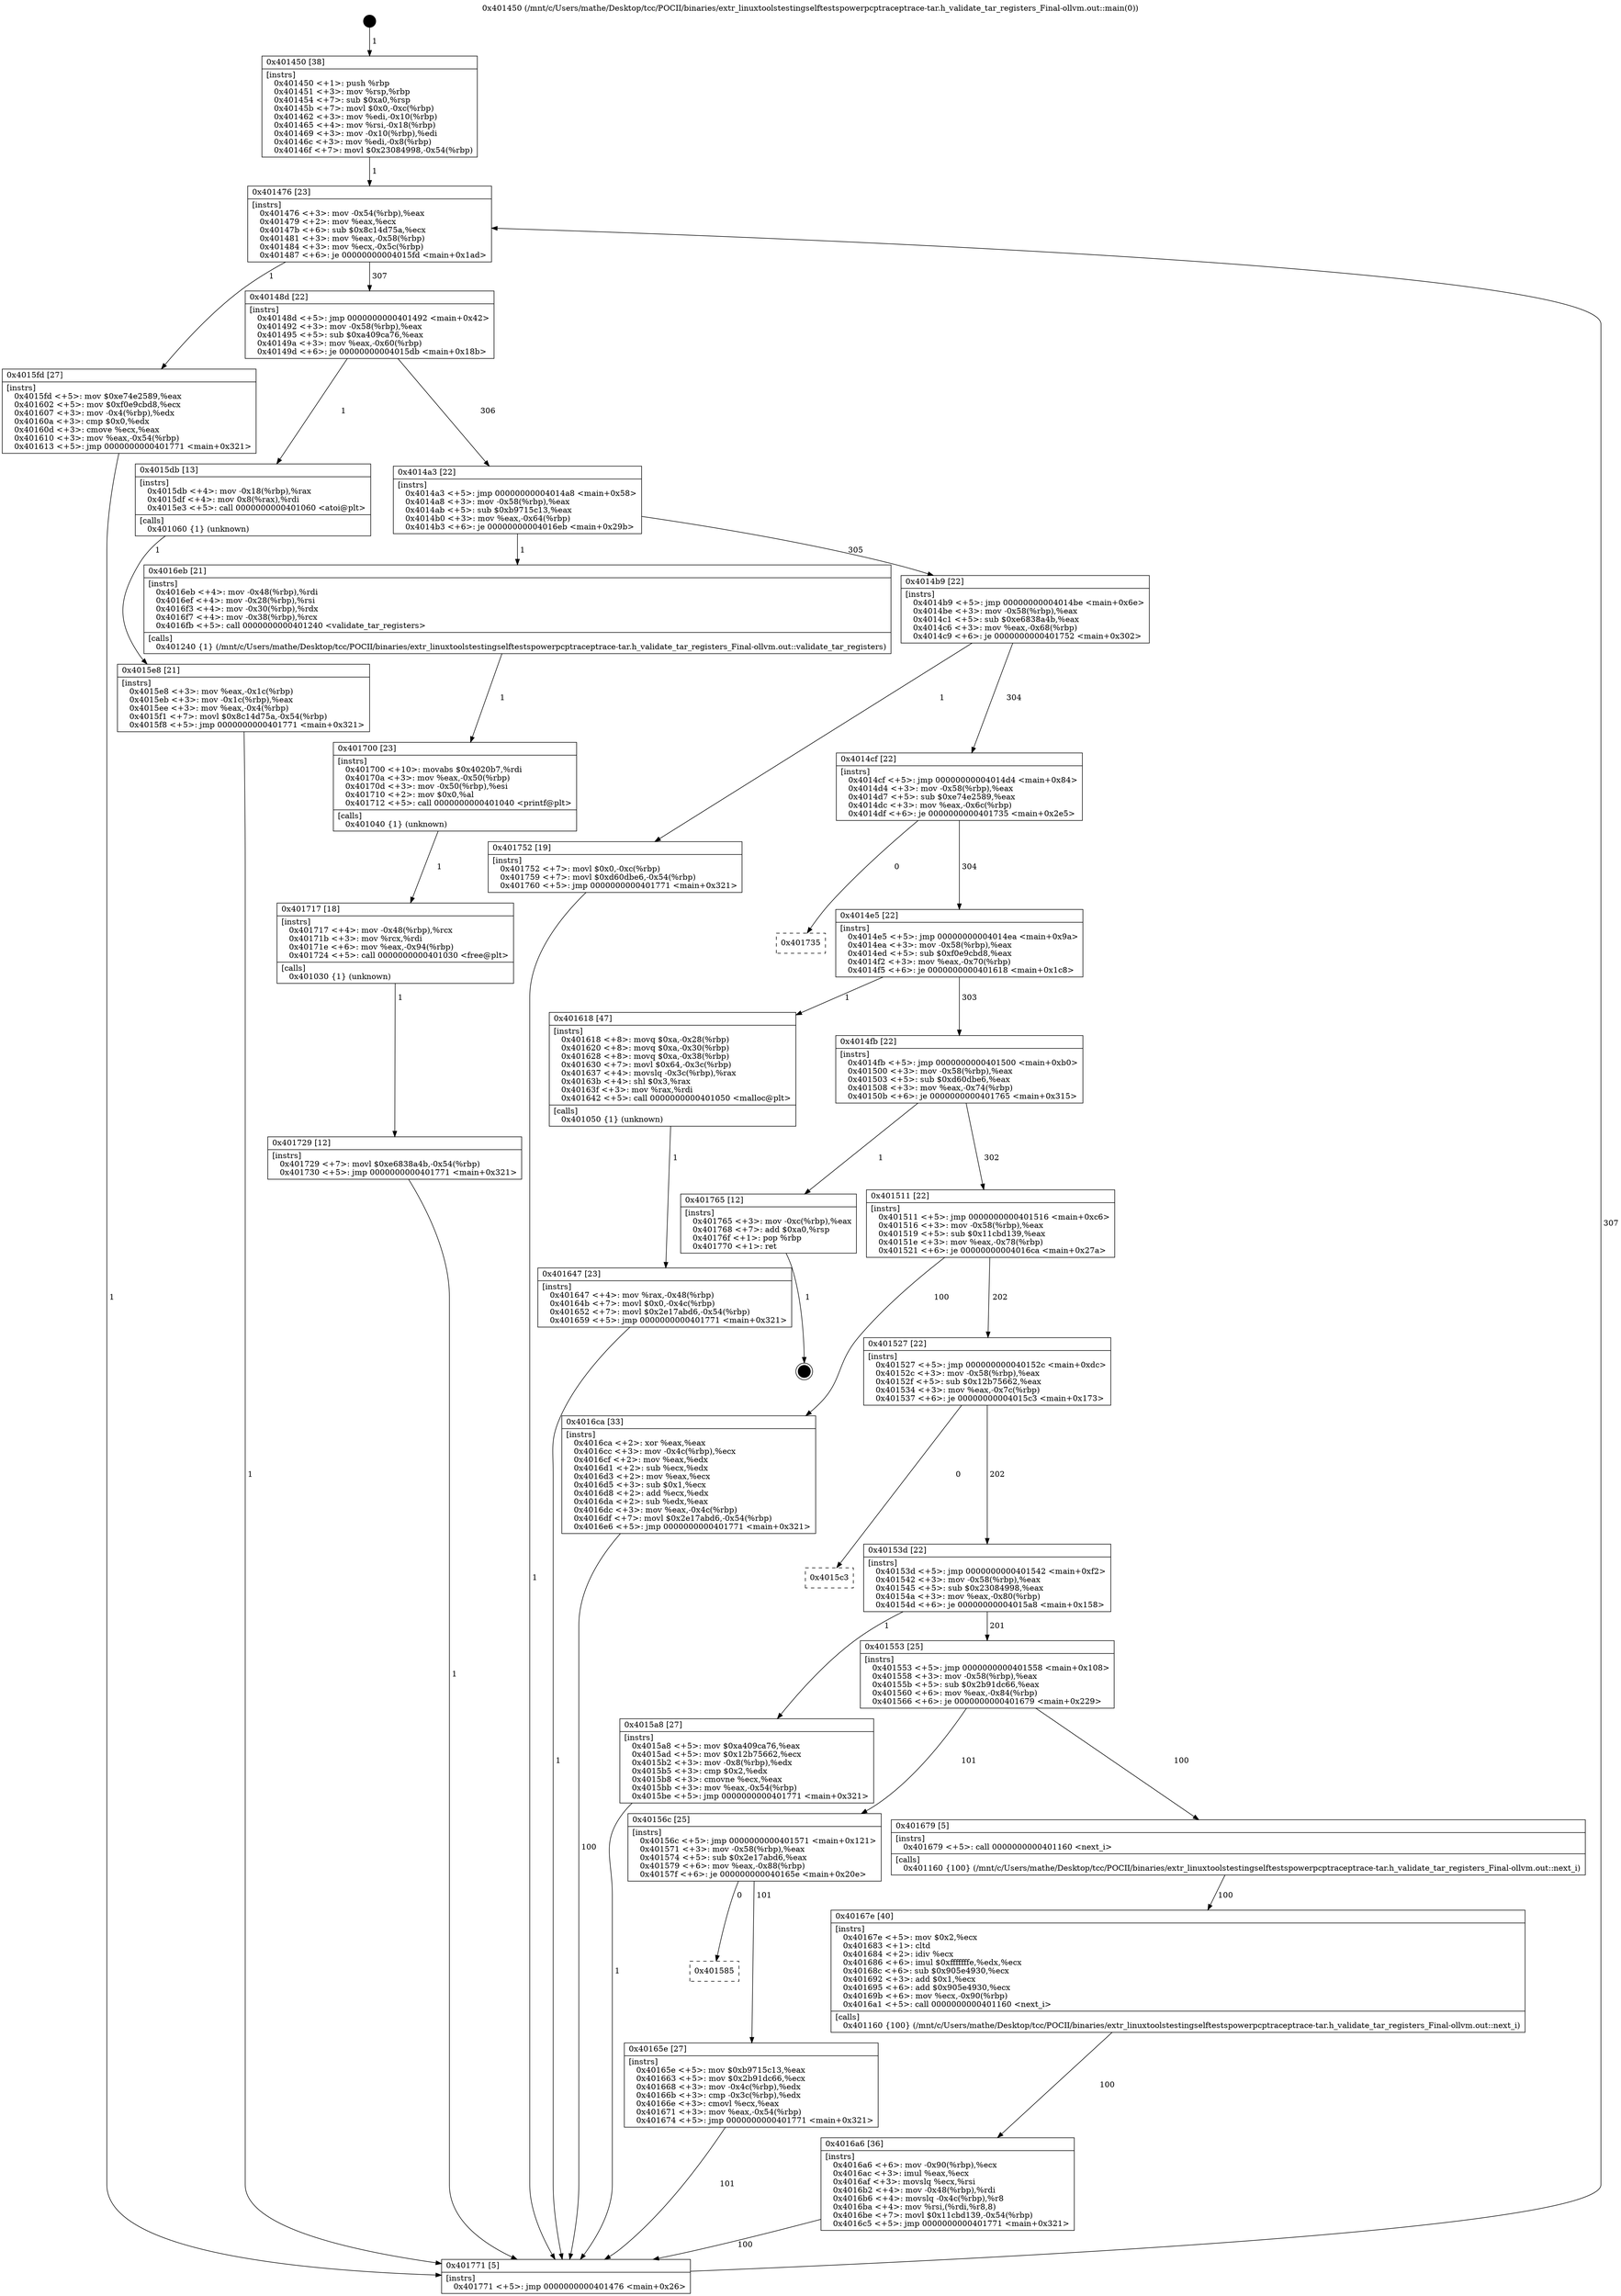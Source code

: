 digraph "0x401450" {
  label = "0x401450 (/mnt/c/Users/mathe/Desktop/tcc/POCII/binaries/extr_linuxtoolstestingselftestspowerpcptraceptrace-tar.h_validate_tar_registers_Final-ollvm.out::main(0))"
  labelloc = "t"
  node[shape=record]

  Entry [label="",width=0.3,height=0.3,shape=circle,fillcolor=black,style=filled]
  "0x401476" [label="{
     0x401476 [23]\l
     | [instrs]\l
     &nbsp;&nbsp;0x401476 \<+3\>: mov -0x54(%rbp),%eax\l
     &nbsp;&nbsp;0x401479 \<+2\>: mov %eax,%ecx\l
     &nbsp;&nbsp;0x40147b \<+6\>: sub $0x8c14d75a,%ecx\l
     &nbsp;&nbsp;0x401481 \<+3\>: mov %eax,-0x58(%rbp)\l
     &nbsp;&nbsp;0x401484 \<+3\>: mov %ecx,-0x5c(%rbp)\l
     &nbsp;&nbsp;0x401487 \<+6\>: je 00000000004015fd \<main+0x1ad\>\l
  }"]
  "0x4015fd" [label="{
     0x4015fd [27]\l
     | [instrs]\l
     &nbsp;&nbsp;0x4015fd \<+5\>: mov $0xe74e2589,%eax\l
     &nbsp;&nbsp;0x401602 \<+5\>: mov $0xf0e9cbd8,%ecx\l
     &nbsp;&nbsp;0x401607 \<+3\>: mov -0x4(%rbp),%edx\l
     &nbsp;&nbsp;0x40160a \<+3\>: cmp $0x0,%edx\l
     &nbsp;&nbsp;0x40160d \<+3\>: cmove %ecx,%eax\l
     &nbsp;&nbsp;0x401610 \<+3\>: mov %eax,-0x54(%rbp)\l
     &nbsp;&nbsp;0x401613 \<+5\>: jmp 0000000000401771 \<main+0x321\>\l
  }"]
  "0x40148d" [label="{
     0x40148d [22]\l
     | [instrs]\l
     &nbsp;&nbsp;0x40148d \<+5\>: jmp 0000000000401492 \<main+0x42\>\l
     &nbsp;&nbsp;0x401492 \<+3\>: mov -0x58(%rbp),%eax\l
     &nbsp;&nbsp;0x401495 \<+5\>: sub $0xa409ca76,%eax\l
     &nbsp;&nbsp;0x40149a \<+3\>: mov %eax,-0x60(%rbp)\l
     &nbsp;&nbsp;0x40149d \<+6\>: je 00000000004015db \<main+0x18b\>\l
  }"]
  Exit [label="",width=0.3,height=0.3,shape=circle,fillcolor=black,style=filled,peripheries=2]
  "0x4015db" [label="{
     0x4015db [13]\l
     | [instrs]\l
     &nbsp;&nbsp;0x4015db \<+4\>: mov -0x18(%rbp),%rax\l
     &nbsp;&nbsp;0x4015df \<+4\>: mov 0x8(%rax),%rdi\l
     &nbsp;&nbsp;0x4015e3 \<+5\>: call 0000000000401060 \<atoi@plt\>\l
     | [calls]\l
     &nbsp;&nbsp;0x401060 \{1\} (unknown)\l
  }"]
  "0x4014a3" [label="{
     0x4014a3 [22]\l
     | [instrs]\l
     &nbsp;&nbsp;0x4014a3 \<+5\>: jmp 00000000004014a8 \<main+0x58\>\l
     &nbsp;&nbsp;0x4014a8 \<+3\>: mov -0x58(%rbp),%eax\l
     &nbsp;&nbsp;0x4014ab \<+5\>: sub $0xb9715c13,%eax\l
     &nbsp;&nbsp;0x4014b0 \<+3\>: mov %eax,-0x64(%rbp)\l
     &nbsp;&nbsp;0x4014b3 \<+6\>: je 00000000004016eb \<main+0x29b\>\l
  }"]
  "0x401729" [label="{
     0x401729 [12]\l
     | [instrs]\l
     &nbsp;&nbsp;0x401729 \<+7\>: movl $0xe6838a4b,-0x54(%rbp)\l
     &nbsp;&nbsp;0x401730 \<+5\>: jmp 0000000000401771 \<main+0x321\>\l
  }"]
  "0x4016eb" [label="{
     0x4016eb [21]\l
     | [instrs]\l
     &nbsp;&nbsp;0x4016eb \<+4\>: mov -0x48(%rbp),%rdi\l
     &nbsp;&nbsp;0x4016ef \<+4\>: mov -0x28(%rbp),%rsi\l
     &nbsp;&nbsp;0x4016f3 \<+4\>: mov -0x30(%rbp),%rdx\l
     &nbsp;&nbsp;0x4016f7 \<+4\>: mov -0x38(%rbp),%rcx\l
     &nbsp;&nbsp;0x4016fb \<+5\>: call 0000000000401240 \<validate_tar_registers\>\l
     | [calls]\l
     &nbsp;&nbsp;0x401240 \{1\} (/mnt/c/Users/mathe/Desktop/tcc/POCII/binaries/extr_linuxtoolstestingselftestspowerpcptraceptrace-tar.h_validate_tar_registers_Final-ollvm.out::validate_tar_registers)\l
  }"]
  "0x4014b9" [label="{
     0x4014b9 [22]\l
     | [instrs]\l
     &nbsp;&nbsp;0x4014b9 \<+5\>: jmp 00000000004014be \<main+0x6e\>\l
     &nbsp;&nbsp;0x4014be \<+3\>: mov -0x58(%rbp),%eax\l
     &nbsp;&nbsp;0x4014c1 \<+5\>: sub $0xe6838a4b,%eax\l
     &nbsp;&nbsp;0x4014c6 \<+3\>: mov %eax,-0x68(%rbp)\l
     &nbsp;&nbsp;0x4014c9 \<+6\>: je 0000000000401752 \<main+0x302\>\l
  }"]
  "0x401717" [label="{
     0x401717 [18]\l
     | [instrs]\l
     &nbsp;&nbsp;0x401717 \<+4\>: mov -0x48(%rbp),%rcx\l
     &nbsp;&nbsp;0x40171b \<+3\>: mov %rcx,%rdi\l
     &nbsp;&nbsp;0x40171e \<+6\>: mov %eax,-0x94(%rbp)\l
     &nbsp;&nbsp;0x401724 \<+5\>: call 0000000000401030 \<free@plt\>\l
     | [calls]\l
     &nbsp;&nbsp;0x401030 \{1\} (unknown)\l
  }"]
  "0x401752" [label="{
     0x401752 [19]\l
     | [instrs]\l
     &nbsp;&nbsp;0x401752 \<+7\>: movl $0x0,-0xc(%rbp)\l
     &nbsp;&nbsp;0x401759 \<+7\>: movl $0xd60dbe6,-0x54(%rbp)\l
     &nbsp;&nbsp;0x401760 \<+5\>: jmp 0000000000401771 \<main+0x321\>\l
  }"]
  "0x4014cf" [label="{
     0x4014cf [22]\l
     | [instrs]\l
     &nbsp;&nbsp;0x4014cf \<+5\>: jmp 00000000004014d4 \<main+0x84\>\l
     &nbsp;&nbsp;0x4014d4 \<+3\>: mov -0x58(%rbp),%eax\l
     &nbsp;&nbsp;0x4014d7 \<+5\>: sub $0xe74e2589,%eax\l
     &nbsp;&nbsp;0x4014dc \<+3\>: mov %eax,-0x6c(%rbp)\l
     &nbsp;&nbsp;0x4014df \<+6\>: je 0000000000401735 \<main+0x2e5\>\l
  }"]
  "0x401700" [label="{
     0x401700 [23]\l
     | [instrs]\l
     &nbsp;&nbsp;0x401700 \<+10\>: movabs $0x4020b7,%rdi\l
     &nbsp;&nbsp;0x40170a \<+3\>: mov %eax,-0x50(%rbp)\l
     &nbsp;&nbsp;0x40170d \<+3\>: mov -0x50(%rbp),%esi\l
     &nbsp;&nbsp;0x401710 \<+2\>: mov $0x0,%al\l
     &nbsp;&nbsp;0x401712 \<+5\>: call 0000000000401040 \<printf@plt\>\l
     | [calls]\l
     &nbsp;&nbsp;0x401040 \{1\} (unknown)\l
  }"]
  "0x401735" [label="{
     0x401735\l
  }", style=dashed]
  "0x4014e5" [label="{
     0x4014e5 [22]\l
     | [instrs]\l
     &nbsp;&nbsp;0x4014e5 \<+5\>: jmp 00000000004014ea \<main+0x9a\>\l
     &nbsp;&nbsp;0x4014ea \<+3\>: mov -0x58(%rbp),%eax\l
     &nbsp;&nbsp;0x4014ed \<+5\>: sub $0xf0e9cbd8,%eax\l
     &nbsp;&nbsp;0x4014f2 \<+3\>: mov %eax,-0x70(%rbp)\l
     &nbsp;&nbsp;0x4014f5 \<+6\>: je 0000000000401618 \<main+0x1c8\>\l
  }"]
  "0x4016a6" [label="{
     0x4016a6 [36]\l
     | [instrs]\l
     &nbsp;&nbsp;0x4016a6 \<+6\>: mov -0x90(%rbp),%ecx\l
     &nbsp;&nbsp;0x4016ac \<+3\>: imul %eax,%ecx\l
     &nbsp;&nbsp;0x4016af \<+3\>: movslq %ecx,%rsi\l
     &nbsp;&nbsp;0x4016b2 \<+4\>: mov -0x48(%rbp),%rdi\l
     &nbsp;&nbsp;0x4016b6 \<+4\>: movslq -0x4c(%rbp),%r8\l
     &nbsp;&nbsp;0x4016ba \<+4\>: mov %rsi,(%rdi,%r8,8)\l
     &nbsp;&nbsp;0x4016be \<+7\>: movl $0x11cbd139,-0x54(%rbp)\l
     &nbsp;&nbsp;0x4016c5 \<+5\>: jmp 0000000000401771 \<main+0x321\>\l
  }"]
  "0x401618" [label="{
     0x401618 [47]\l
     | [instrs]\l
     &nbsp;&nbsp;0x401618 \<+8\>: movq $0xa,-0x28(%rbp)\l
     &nbsp;&nbsp;0x401620 \<+8\>: movq $0xa,-0x30(%rbp)\l
     &nbsp;&nbsp;0x401628 \<+8\>: movq $0xa,-0x38(%rbp)\l
     &nbsp;&nbsp;0x401630 \<+7\>: movl $0x64,-0x3c(%rbp)\l
     &nbsp;&nbsp;0x401637 \<+4\>: movslq -0x3c(%rbp),%rax\l
     &nbsp;&nbsp;0x40163b \<+4\>: shl $0x3,%rax\l
     &nbsp;&nbsp;0x40163f \<+3\>: mov %rax,%rdi\l
     &nbsp;&nbsp;0x401642 \<+5\>: call 0000000000401050 \<malloc@plt\>\l
     | [calls]\l
     &nbsp;&nbsp;0x401050 \{1\} (unknown)\l
  }"]
  "0x4014fb" [label="{
     0x4014fb [22]\l
     | [instrs]\l
     &nbsp;&nbsp;0x4014fb \<+5\>: jmp 0000000000401500 \<main+0xb0\>\l
     &nbsp;&nbsp;0x401500 \<+3\>: mov -0x58(%rbp),%eax\l
     &nbsp;&nbsp;0x401503 \<+5\>: sub $0xd60dbe6,%eax\l
     &nbsp;&nbsp;0x401508 \<+3\>: mov %eax,-0x74(%rbp)\l
     &nbsp;&nbsp;0x40150b \<+6\>: je 0000000000401765 \<main+0x315\>\l
  }"]
  "0x40167e" [label="{
     0x40167e [40]\l
     | [instrs]\l
     &nbsp;&nbsp;0x40167e \<+5\>: mov $0x2,%ecx\l
     &nbsp;&nbsp;0x401683 \<+1\>: cltd\l
     &nbsp;&nbsp;0x401684 \<+2\>: idiv %ecx\l
     &nbsp;&nbsp;0x401686 \<+6\>: imul $0xfffffffe,%edx,%ecx\l
     &nbsp;&nbsp;0x40168c \<+6\>: sub $0x905e4930,%ecx\l
     &nbsp;&nbsp;0x401692 \<+3\>: add $0x1,%ecx\l
     &nbsp;&nbsp;0x401695 \<+6\>: add $0x905e4930,%ecx\l
     &nbsp;&nbsp;0x40169b \<+6\>: mov %ecx,-0x90(%rbp)\l
     &nbsp;&nbsp;0x4016a1 \<+5\>: call 0000000000401160 \<next_i\>\l
     | [calls]\l
     &nbsp;&nbsp;0x401160 \{100\} (/mnt/c/Users/mathe/Desktop/tcc/POCII/binaries/extr_linuxtoolstestingselftestspowerpcptraceptrace-tar.h_validate_tar_registers_Final-ollvm.out::next_i)\l
  }"]
  "0x401765" [label="{
     0x401765 [12]\l
     | [instrs]\l
     &nbsp;&nbsp;0x401765 \<+3\>: mov -0xc(%rbp),%eax\l
     &nbsp;&nbsp;0x401768 \<+7\>: add $0xa0,%rsp\l
     &nbsp;&nbsp;0x40176f \<+1\>: pop %rbp\l
     &nbsp;&nbsp;0x401770 \<+1\>: ret\l
  }"]
  "0x401511" [label="{
     0x401511 [22]\l
     | [instrs]\l
     &nbsp;&nbsp;0x401511 \<+5\>: jmp 0000000000401516 \<main+0xc6\>\l
     &nbsp;&nbsp;0x401516 \<+3\>: mov -0x58(%rbp),%eax\l
     &nbsp;&nbsp;0x401519 \<+5\>: sub $0x11cbd139,%eax\l
     &nbsp;&nbsp;0x40151e \<+3\>: mov %eax,-0x78(%rbp)\l
     &nbsp;&nbsp;0x401521 \<+6\>: je 00000000004016ca \<main+0x27a\>\l
  }"]
  "0x401585" [label="{
     0x401585\l
  }", style=dashed]
  "0x4016ca" [label="{
     0x4016ca [33]\l
     | [instrs]\l
     &nbsp;&nbsp;0x4016ca \<+2\>: xor %eax,%eax\l
     &nbsp;&nbsp;0x4016cc \<+3\>: mov -0x4c(%rbp),%ecx\l
     &nbsp;&nbsp;0x4016cf \<+2\>: mov %eax,%edx\l
     &nbsp;&nbsp;0x4016d1 \<+2\>: sub %ecx,%edx\l
     &nbsp;&nbsp;0x4016d3 \<+2\>: mov %eax,%ecx\l
     &nbsp;&nbsp;0x4016d5 \<+3\>: sub $0x1,%ecx\l
     &nbsp;&nbsp;0x4016d8 \<+2\>: add %ecx,%edx\l
     &nbsp;&nbsp;0x4016da \<+2\>: sub %edx,%eax\l
     &nbsp;&nbsp;0x4016dc \<+3\>: mov %eax,-0x4c(%rbp)\l
     &nbsp;&nbsp;0x4016df \<+7\>: movl $0x2e17abd6,-0x54(%rbp)\l
     &nbsp;&nbsp;0x4016e6 \<+5\>: jmp 0000000000401771 \<main+0x321\>\l
  }"]
  "0x401527" [label="{
     0x401527 [22]\l
     | [instrs]\l
     &nbsp;&nbsp;0x401527 \<+5\>: jmp 000000000040152c \<main+0xdc\>\l
     &nbsp;&nbsp;0x40152c \<+3\>: mov -0x58(%rbp),%eax\l
     &nbsp;&nbsp;0x40152f \<+5\>: sub $0x12b75662,%eax\l
     &nbsp;&nbsp;0x401534 \<+3\>: mov %eax,-0x7c(%rbp)\l
     &nbsp;&nbsp;0x401537 \<+6\>: je 00000000004015c3 \<main+0x173\>\l
  }"]
  "0x40165e" [label="{
     0x40165e [27]\l
     | [instrs]\l
     &nbsp;&nbsp;0x40165e \<+5\>: mov $0xb9715c13,%eax\l
     &nbsp;&nbsp;0x401663 \<+5\>: mov $0x2b91dc66,%ecx\l
     &nbsp;&nbsp;0x401668 \<+3\>: mov -0x4c(%rbp),%edx\l
     &nbsp;&nbsp;0x40166b \<+3\>: cmp -0x3c(%rbp),%edx\l
     &nbsp;&nbsp;0x40166e \<+3\>: cmovl %ecx,%eax\l
     &nbsp;&nbsp;0x401671 \<+3\>: mov %eax,-0x54(%rbp)\l
     &nbsp;&nbsp;0x401674 \<+5\>: jmp 0000000000401771 \<main+0x321\>\l
  }"]
  "0x4015c3" [label="{
     0x4015c3\l
  }", style=dashed]
  "0x40153d" [label="{
     0x40153d [22]\l
     | [instrs]\l
     &nbsp;&nbsp;0x40153d \<+5\>: jmp 0000000000401542 \<main+0xf2\>\l
     &nbsp;&nbsp;0x401542 \<+3\>: mov -0x58(%rbp),%eax\l
     &nbsp;&nbsp;0x401545 \<+5\>: sub $0x23084998,%eax\l
     &nbsp;&nbsp;0x40154a \<+3\>: mov %eax,-0x80(%rbp)\l
     &nbsp;&nbsp;0x40154d \<+6\>: je 00000000004015a8 \<main+0x158\>\l
  }"]
  "0x40156c" [label="{
     0x40156c [25]\l
     | [instrs]\l
     &nbsp;&nbsp;0x40156c \<+5\>: jmp 0000000000401571 \<main+0x121\>\l
     &nbsp;&nbsp;0x401571 \<+3\>: mov -0x58(%rbp),%eax\l
     &nbsp;&nbsp;0x401574 \<+5\>: sub $0x2e17abd6,%eax\l
     &nbsp;&nbsp;0x401579 \<+6\>: mov %eax,-0x88(%rbp)\l
     &nbsp;&nbsp;0x40157f \<+6\>: je 000000000040165e \<main+0x20e\>\l
  }"]
  "0x4015a8" [label="{
     0x4015a8 [27]\l
     | [instrs]\l
     &nbsp;&nbsp;0x4015a8 \<+5\>: mov $0xa409ca76,%eax\l
     &nbsp;&nbsp;0x4015ad \<+5\>: mov $0x12b75662,%ecx\l
     &nbsp;&nbsp;0x4015b2 \<+3\>: mov -0x8(%rbp),%edx\l
     &nbsp;&nbsp;0x4015b5 \<+3\>: cmp $0x2,%edx\l
     &nbsp;&nbsp;0x4015b8 \<+3\>: cmovne %ecx,%eax\l
     &nbsp;&nbsp;0x4015bb \<+3\>: mov %eax,-0x54(%rbp)\l
     &nbsp;&nbsp;0x4015be \<+5\>: jmp 0000000000401771 \<main+0x321\>\l
  }"]
  "0x401553" [label="{
     0x401553 [25]\l
     | [instrs]\l
     &nbsp;&nbsp;0x401553 \<+5\>: jmp 0000000000401558 \<main+0x108\>\l
     &nbsp;&nbsp;0x401558 \<+3\>: mov -0x58(%rbp),%eax\l
     &nbsp;&nbsp;0x40155b \<+5\>: sub $0x2b91dc66,%eax\l
     &nbsp;&nbsp;0x401560 \<+6\>: mov %eax,-0x84(%rbp)\l
     &nbsp;&nbsp;0x401566 \<+6\>: je 0000000000401679 \<main+0x229\>\l
  }"]
  "0x401771" [label="{
     0x401771 [5]\l
     | [instrs]\l
     &nbsp;&nbsp;0x401771 \<+5\>: jmp 0000000000401476 \<main+0x26\>\l
  }"]
  "0x401450" [label="{
     0x401450 [38]\l
     | [instrs]\l
     &nbsp;&nbsp;0x401450 \<+1\>: push %rbp\l
     &nbsp;&nbsp;0x401451 \<+3\>: mov %rsp,%rbp\l
     &nbsp;&nbsp;0x401454 \<+7\>: sub $0xa0,%rsp\l
     &nbsp;&nbsp;0x40145b \<+7\>: movl $0x0,-0xc(%rbp)\l
     &nbsp;&nbsp;0x401462 \<+3\>: mov %edi,-0x10(%rbp)\l
     &nbsp;&nbsp;0x401465 \<+4\>: mov %rsi,-0x18(%rbp)\l
     &nbsp;&nbsp;0x401469 \<+3\>: mov -0x10(%rbp),%edi\l
     &nbsp;&nbsp;0x40146c \<+3\>: mov %edi,-0x8(%rbp)\l
     &nbsp;&nbsp;0x40146f \<+7\>: movl $0x23084998,-0x54(%rbp)\l
  }"]
  "0x4015e8" [label="{
     0x4015e8 [21]\l
     | [instrs]\l
     &nbsp;&nbsp;0x4015e8 \<+3\>: mov %eax,-0x1c(%rbp)\l
     &nbsp;&nbsp;0x4015eb \<+3\>: mov -0x1c(%rbp),%eax\l
     &nbsp;&nbsp;0x4015ee \<+3\>: mov %eax,-0x4(%rbp)\l
     &nbsp;&nbsp;0x4015f1 \<+7\>: movl $0x8c14d75a,-0x54(%rbp)\l
     &nbsp;&nbsp;0x4015f8 \<+5\>: jmp 0000000000401771 \<main+0x321\>\l
  }"]
  "0x401647" [label="{
     0x401647 [23]\l
     | [instrs]\l
     &nbsp;&nbsp;0x401647 \<+4\>: mov %rax,-0x48(%rbp)\l
     &nbsp;&nbsp;0x40164b \<+7\>: movl $0x0,-0x4c(%rbp)\l
     &nbsp;&nbsp;0x401652 \<+7\>: movl $0x2e17abd6,-0x54(%rbp)\l
     &nbsp;&nbsp;0x401659 \<+5\>: jmp 0000000000401771 \<main+0x321\>\l
  }"]
  "0x401679" [label="{
     0x401679 [5]\l
     | [instrs]\l
     &nbsp;&nbsp;0x401679 \<+5\>: call 0000000000401160 \<next_i\>\l
     | [calls]\l
     &nbsp;&nbsp;0x401160 \{100\} (/mnt/c/Users/mathe/Desktop/tcc/POCII/binaries/extr_linuxtoolstestingselftestspowerpcptraceptrace-tar.h_validate_tar_registers_Final-ollvm.out::next_i)\l
  }"]
  Entry -> "0x401450" [label=" 1"]
  "0x401476" -> "0x4015fd" [label=" 1"]
  "0x401476" -> "0x40148d" [label=" 307"]
  "0x401765" -> Exit [label=" 1"]
  "0x40148d" -> "0x4015db" [label=" 1"]
  "0x40148d" -> "0x4014a3" [label=" 306"]
  "0x401752" -> "0x401771" [label=" 1"]
  "0x4014a3" -> "0x4016eb" [label=" 1"]
  "0x4014a3" -> "0x4014b9" [label=" 305"]
  "0x401729" -> "0x401771" [label=" 1"]
  "0x4014b9" -> "0x401752" [label=" 1"]
  "0x4014b9" -> "0x4014cf" [label=" 304"]
  "0x401717" -> "0x401729" [label=" 1"]
  "0x4014cf" -> "0x401735" [label=" 0"]
  "0x4014cf" -> "0x4014e5" [label=" 304"]
  "0x401700" -> "0x401717" [label=" 1"]
  "0x4014e5" -> "0x401618" [label=" 1"]
  "0x4014e5" -> "0x4014fb" [label=" 303"]
  "0x4016eb" -> "0x401700" [label=" 1"]
  "0x4014fb" -> "0x401765" [label=" 1"]
  "0x4014fb" -> "0x401511" [label=" 302"]
  "0x4016ca" -> "0x401771" [label=" 100"]
  "0x401511" -> "0x4016ca" [label=" 100"]
  "0x401511" -> "0x401527" [label=" 202"]
  "0x4016a6" -> "0x401771" [label=" 100"]
  "0x401527" -> "0x4015c3" [label=" 0"]
  "0x401527" -> "0x40153d" [label=" 202"]
  "0x40167e" -> "0x4016a6" [label=" 100"]
  "0x40153d" -> "0x4015a8" [label=" 1"]
  "0x40153d" -> "0x401553" [label=" 201"]
  "0x4015a8" -> "0x401771" [label=" 1"]
  "0x401450" -> "0x401476" [label=" 1"]
  "0x401771" -> "0x401476" [label=" 307"]
  "0x4015db" -> "0x4015e8" [label=" 1"]
  "0x4015e8" -> "0x401771" [label=" 1"]
  "0x4015fd" -> "0x401771" [label=" 1"]
  "0x401618" -> "0x401647" [label=" 1"]
  "0x401647" -> "0x401771" [label=" 1"]
  "0x40165e" -> "0x401771" [label=" 101"]
  "0x401553" -> "0x401679" [label=" 100"]
  "0x401553" -> "0x40156c" [label=" 101"]
  "0x401679" -> "0x40167e" [label=" 100"]
  "0x40156c" -> "0x40165e" [label=" 101"]
  "0x40156c" -> "0x401585" [label=" 0"]
}
